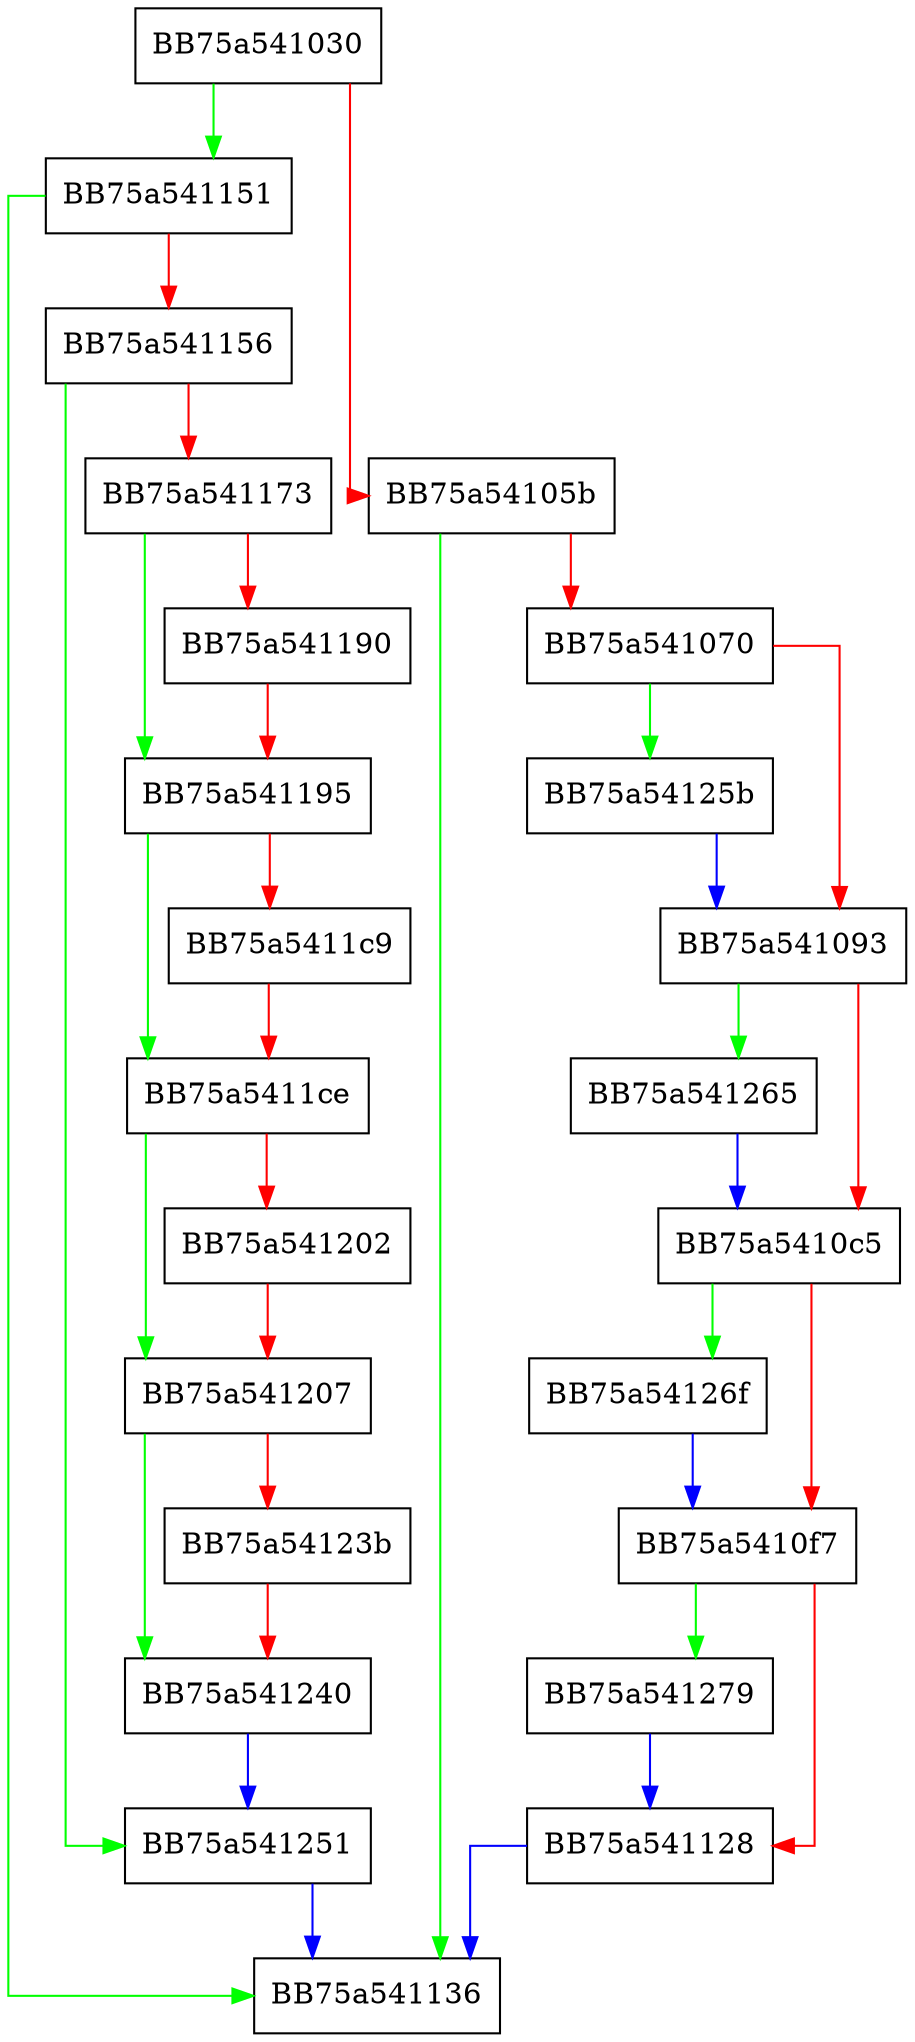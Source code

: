 digraph Set {
  node [shape="box"];
  graph [splines=ortho];
  BB75a541030 -> BB75a541151 [color="green"];
  BB75a541030 -> BB75a54105b [color="red"];
  BB75a54105b -> BB75a541136 [color="green"];
  BB75a54105b -> BB75a541070 [color="red"];
  BB75a541070 -> BB75a54125b [color="green"];
  BB75a541070 -> BB75a541093 [color="red"];
  BB75a541093 -> BB75a541265 [color="green"];
  BB75a541093 -> BB75a5410c5 [color="red"];
  BB75a5410c5 -> BB75a54126f [color="green"];
  BB75a5410c5 -> BB75a5410f7 [color="red"];
  BB75a5410f7 -> BB75a541279 [color="green"];
  BB75a5410f7 -> BB75a541128 [color="red"];
  BB75a541128 -> BB75a541136 [color="blue"];
  BB75a541151 -> BB75a541136 [color="green"];
  BB75a541151 -> BB75a541156 [color="red"];
  BB75a541156 -> BB75a541251 [color="green"];
  BB75a541156 -> BB75a541173 [color="red"];
  BB75a541173 -> BB75a541195 [color="green"];
  BB75a541173 -> BB75a541190 [color="red"];
  BB75a541190 -> BB75a541195 [color="red"];
  BB75a541195 -> BB75a5411ce [color="green"];
  BB75a541195 -> BB75a5411c9 [color="red"];
  BB75a5411c9 -> BB75a5411ce [color="red"];
  BB75a5411ce -> BB75a541207 [color="green"];
  BB75a5411ce -> BB75a541202 [color="red"];
  BB75a541202 -> BB75a541207 [color="red"];
  BB75a541207 -> BB75a541240 [color="green"];
  BB75a541207 -> BB75a54123b [color="red"];
  BB75a54123b -> BB75a541240 [color="red"];
  BB75a541240 -> BB75a541251 [color="blue"];
  BB75a541251 -> BB75a541136 [color="blue"];
  BB75a54125b -> BB75a541093 [color="blue"];
  BB75a541265 -> BB75a5410c5 [color="blue"];
  BB75a54126f -> BB75a5410f7 [color="blue"];
  BB75a541279 -> BB75a541128 [color="blue"];
}